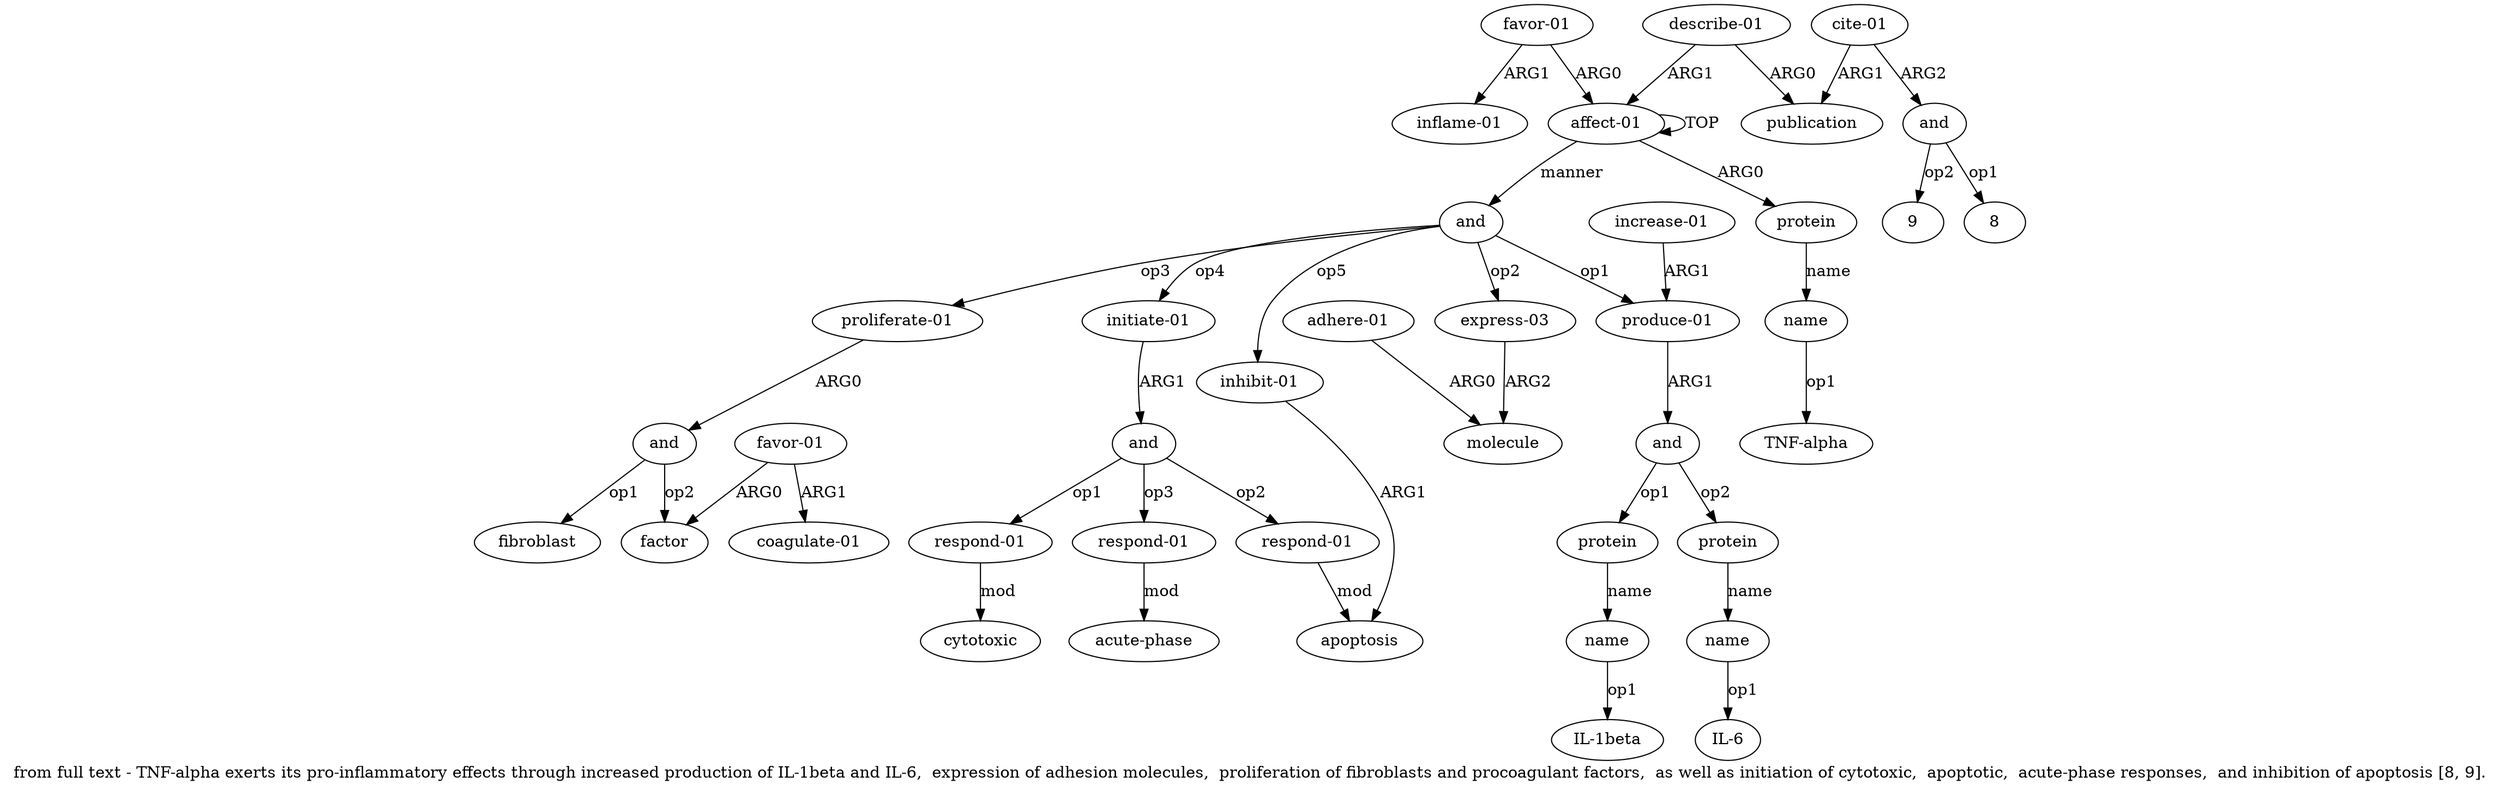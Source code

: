 digraph  {
	graph [label="from full text - TNF-alpha exerts its pro-inflammatory effects through increased production of IL-1beta and IL-6,  expression of \
adhesion molecules,  proliferation of fibroblasts and procoagulant factors,  as well as initiation of cytotoxic,  apoptotic,  acute-phase \
responses,  and inhibition of apoptosis [8, 9]."];
	node [label="\N"];
	a20	 [color=black,
		gold_ind=20,
		gold_label="favor-01",
		label="favor-01",
		test_ind=20,
		test_label="favor-01"];
	a21	 [color=black,
		gold_ind=21,
		gold_label="coagulate-01",
		label="coagulate-01",
		test_ind=21,
		test_label="coagulate-01"];
	a20 -> a21 [key=0,
	color=black,
	gold_label=ARG1,
	label=ARG1,
	test_label=ARG1];
a19 [color=black,
	gold_ind=19,
	gold_label=factor,
	label=factor,
	test_ind=19,
	test_label=factor];
a20 -> a19 [key=0,
color=black,
gold_label=ARG0,
label=ARG0,
test_label=ARG0];
a22 [color=black,
gold_ind=22,
gold_label="initiate-01",
label="initiate-01",
test_ind=22,
test_label="initiate-01"];
a23 [color=black,
gold_ind=23,
gold_label=and,
label=and,
test_ind=23,
test_label=and];
a22 -> a23 [key=0,
color=black,
gold_label=ARG1,
label=ARG1,
test_label=ARG1];
a24 [color=black,
gold_ind=24,
gold_label="respond-01",
label="respond-01",
test_ind=24,
test_label="respond-01"];
a23 -> a24 [key=0,
color=black,
gold_label=op1,
label=op1,
test_label=op1];
a26 [color=black,
gold_ind=26,
gold_label="respond-01",
label="respond-01",
test_ind=26,
test_label="respond-01"];
a23 -> a26 [key=0,
color=black,
gold_label=op2,
label=op2,
test_label=op2];
a28 [color=black,
gold_ind=28,
gold_label="respond-01",
label="respond-01",
test_ind=28,
test_label="respond-01"];
a23 -> a28 [key=0,
color=black,
gold_label=op3,
label=op3,
test_label=op3];
a25 [color=black,
gold_ind=25,
gold_label=cytotoxic,
label=cytotoxic,
test_ind=25,
test_label=cytotoxic];
a24 -> a25 [key=0,
color=black,
gold_label=mod,
label=mod,
test_label=mod];
a27 [color=black,
gold_ind=27,
gold_label=apoptosis,
label=apoptosis,
test_ind=27,
test_label=apoptosis];
a26 -> a27 [key=0,
color=black,
gold_label=mod,
label=mod,
test_label=mod];
a29 [color=black,
gold_ind=29,
gold_label="acute-phase",
label="acute-phase",
test_ind=29,
test_label="acute-phase"];
a28 -> a29 [key=0,
color=black,
gold_label=mod,
label=mod,
test_label=mod];
a31 [color=black,
gold_ind=31,
gold_label="describe-01",
label="describe-01",
test_ind=31,
test_label="describe-01"];
a32 [color=black,
gold_ind=32,
gold_label=publication,
label=publication,
test_ind=32,
test_label=publication];
a31 -> a32 [key=0,
color=black,
gold_label=ARG0,
label=ARG0,
test_label=ARG0];
a0 [color=black,
gold_ind=0,
gold_label="affect-01",
label="affect-01",
test_ind=0,
test_label="affect-01"];
a31 -> a0 [key=0,
color=black,
gold_label=ARG1,
label=ARG1,
test_label=ARG1];
a30 [color=black,
gold_ind=30,
gold_label="inhibit-01",
label="inhibit-01",
test_ind=30,
test_label="inhibit-01"];
a30 -> a27 [key=0,
color=black,
gold_label=ARG1,
label=ARG1,
test_label=ARG1];
a33 [color=black,
gold_ind=33,
gold_label="cite-01",
label="cite-01",
test_ind=33,
test_label="cite-01"];
a34 [color=black,
gold_ind=34,
gold_label=and,
label=and,
test_ind=34,
test_label=and];
a33 -> a34 [key=0,
color=black,
gold_label=ARG2,
label=ARG2,
test_label=ARG2];
a33 -> a32 [key=0,
color=black,
gold_label=ARG1,
label=ARG1,
test_label=ARG1];
"a34 9" [color=black,
gold_ind=-1,
gold_label=9,
label=9,
test_ind=-1,
test_label=9];
a34 -> "a34 9" [key=0,
color=black,
gold_label=op2,
label=op2,
test_label=op2];
"a34 8" [color=black,
gold_ind=-1,
gold_label=8,
label=8,
test_ind=-1,
test_label=8];
a34 -> "a34 8" [key=0,
color=black,
gold_label=op1,
label=op1,
test_label=op1];
a15 [color=black,
gold_ind=15,
gold_label="adhere-01",
label="adhere-01",
test_ind=15,
test_label="adhere-01"];
a14 [color=black,
gold_ind=14,
gold_label=molecule,
label=molecule,
test_ind=14,
test_label=molecule];
a15 -> a14 [key=0,
color=black,
gold_label=ARG0,
label=ARG0,
test_label=ARG0];
a17 [color=black,
gold_ind=17,
gold_label=and,
label=and,
test_ind=17,
test_label=and];
a17 -> a19 [key=0,
color=black,
gold_label=op2,
label=op2,
test_label=op2];
a18 [color=black,
gold_ind=18,
gold_label=fibroblast,
label=fibroblast,
test_ind=18,
test_label=fibroblast];
a17 -> a18 [key=0,
color=black,
gold_label=op1,
label=op1,
test_label=op1];
a16 [color=black,
gold_ind=16,
gold_label="proliferate-01",
label="proliferate-01",
test_ind=16,
test_label="proliferate-01"];
a16 -> a17 [key=0,
color=black,
gold_label=ARG0,
label=ARG0,
test_label=ARG0];
a11 [color=black,
gold_ind=11,
gold_label=name,
label=name,
test_ind=11,
test_label=name];
"a11 IL-6" [color=black,
gold_ind=-1,
gold_label="IL-6",
label="IL-6",
test_ind=-1,
test_label="IL-6"];
a11 -> "a11 IL-6" [key=0,
color=black,
gold_label=op1,
label=op1,
test_label=op1];
a10 [color=black,
gold_ind=10,
gold_label=protein,
label=protein,
test_ind=10,
test_label=protein];
a10 -> a11 [key=0,
color=black,
gold_label=name,
label=name,
test_label=name];
a13 [color=black,
gold_ind=13,
gold_label="express-03",
label="express-03",
test_ind=13,
test_label="express-03"];
a13 -> a14 [key=0,
color=black,
gold_label=ARG2,
label=ARG2,
test_label=ARG2];
a12 [color=black,
gold_ind=12,
gold_label="increase-01",
label="increase-01",
test_ind=12,
test_label="increase-01"];
a6 [color=black,
gold_ind=6,
gold_label="produce-01",
label="produce-01",
test_ind=6,
test_label="produce-01"];
a12 -> a6 [key=0,
color=black,
gold_label=ARG1,
label=ARG1,
test_label=ARG1];
a1 [color=black,
gold_ind=1,
gold_label=protein,
label=protein,
test_ind=1,
test_label=protein];
a2 [color=black,
gold_ind=2,
gold_label=name,
label=name,
test_ind=2,
test_label=name];
a1 -> a2 [key=0,
color=black,
gold_label=name,
label=name,
test_label=name];
a0 -> a1 [key=0,
color=black,
gold_label=ARG0,
label=ARG0,
test_label=ARG0];
a0 -> a0 [key=0,
color=black,
gold_label=TOP,
label=TOP,
test_label=TOP];
a5 [color=black,
gold_ind=5,
gold_label=and,
label=and,
test_ind=5,
test_label=and];
a0 -> a5 [key=0,
color=black,
gold_label=manner,
label=manner,
test_label=manner];
a3 [color=black,
gold_ind=3,
gold_label="favor-01",
label="favor-01",
test_ind=3,
test_label="favor-01"];
a3 -> a0 [key=0,
color=black,
gold_label=ARG0,
label=ARG0,
test_label=ARG0];
a4 [color=black,
gold_ind=4,
gold_label="inflame-01",
label="inflame-01",
test_ind=4,
test_label="inflame-01"];
a3 -> a4 [key=0,
color=black,
gold_label=ARG1,
label=ARG1,
test_label=ARG1];
"a2 TNF-alpha" [color=black,
gold_ind=-1,
gold_label="TNF-alpha",
label="TNF-alpha",
test_ind=-1,
test_label="TNF-alpha"];
a2 -> "a2 TNF-alpha" [key=0,
color=black,
gold_label=op1,
label=op1,
test_label=op1];
a5 -> a22 [key=0,
color=black,
gold_label=op4,
label=op4,
test_label=op4];
a5 -> a30 [key=0,
color=black,
gold_label=op5,
label=op5,
test_label=op5];
a5 -> a16 [key=0,
color=black,
gold_label=op3,
label=op3,
test_label=op3];
a5 -> a13 [key=0,
color=black,
gold_label=op2,
label=op2,
test_label=op2];
a5 -> a6 [key=0,
color=black,
gold_label=op1,
label=op1,
test_label=op1];
a7 [color=black,
gold_ind=7,
gold_label=and,
label=and,
test_ind=7,
test_label=and];
a7 -> a10 [key=0,
color=black,
gold_label=op2,
label=op2,
test_label=op2];
a8 [color=black,
gold_ind=8,
gold_label=protein,
label=protein,
test_ind=8,
test_label=protein];
a7 -> a8 [key=0,
color=black,
gold_label=op1,
label=op1,
test_label=op1];
a6 -> a7 [key=0,
color=black,
gold_label=ARG1,
label=ARG1,
test_label=ARG1];
a9 [color=black,
gold_ind=9,
gold_label=name,
label=name,
test_ind=9,
test_label=name];
"a9 IL-1beta" [color=black,
gold_ind=-1,
gold_label="IL-1beta",
label="IL-1beta",
test_ind=-1,
test_label="IL-1beta"];
a9 -> "a9 IL-1beta" [key=0,
color=black,
gold_label=op1,
label=op1,
test_label=op1];
a8 -> a9 [key=0,
color=black,
gold_label=name,
label=name,
test_label=name];
}
